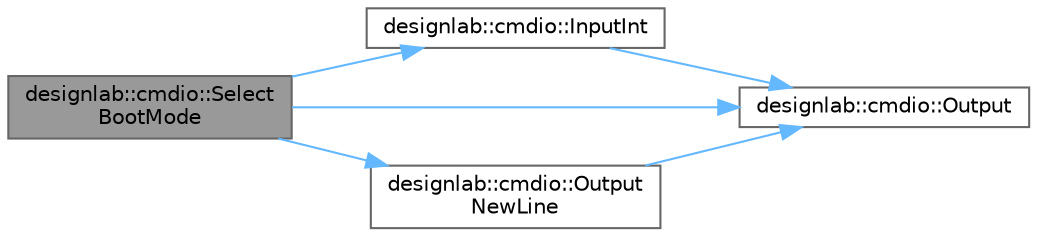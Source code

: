 digraph "designlab::cmdio::SelectBootMode"
{
 // LATEX_PDF_SIZE
  bgcolor="transparent";
  edge [fontname=Helvetica,fontsize=10,labelfontname=Helvetica,labelfontsize=10];
  node [fontname=Helvetica,fontsize=10,shape=box,height=0.2,width=0.4];
  rankdir="LR";
  Node1 [id="Node000001",label="designlab::cmdio::Select\lBootMode",height=0.2,width=0.4,color="gray40", fillcolor="grey60", style="filled", fontcolor="black",tooltip="このアプリの起動モードを選択する関数．"];
  Node1 -> Node2 [id="edge1_Node000001_Node000002",color="steelblue1",style="solid",tooltip=" "];
  Node2 [id="Node000002",label="designlab::cmdio::InputInt",height=0.2,width=0.4,color="grey40", fillcolor="white", style="filled",URL="$namespacedesignlab_1_1cmdio.html#a38240b12de09622fec60b69636218237",tooltip="整数を入力する関数．"];
  Node2 -> Node3 [id="edge2_Node000002_Node000003",color="steelblue1",style="solid",tooltip=" "];
  Node3 [id="Node000003",label="designlab::cmdio::Output",height=0.2,width=0.4,color="grey40", fillcolor="white", style="filled",URL="$namespacedesignlab_1_1cmdio.html#a4398f06a03698e7b029112bb62c63485",tooltip="コマンドラインに文字を出力する関数．   SetOutputLimit() で設定した出力の許可範囲内であれば出力される．   必ずSetOutputLimit()を呼び出してから使うこと．"];
  Node1 -> Node3 [id="edge3_Node000001_Node000003",color="steelblue1",style="solid",tooltip=" "];
  Node1 -> Node4 [id="edge4_Node000001_Node000004",color="steelblue1",style="solid",tooltip=" "];
  Node4 [id="Node000004",label="designlab::cmdio::Output\lNewLine",height=0.2,width=0.4,color="grey40", fillcolor="white", style="filled",URL="$namespacedesignlab_1_1cmdio.html#a23cd6fd6477be14f76c818c418a0de08",tooltip="コマンドラインで改行をする関数．"];
  Node4 -> Node3 [id="edge5_Node000004_Node000003",color="steelblue1",style="solid",tooltip=" "];
}
